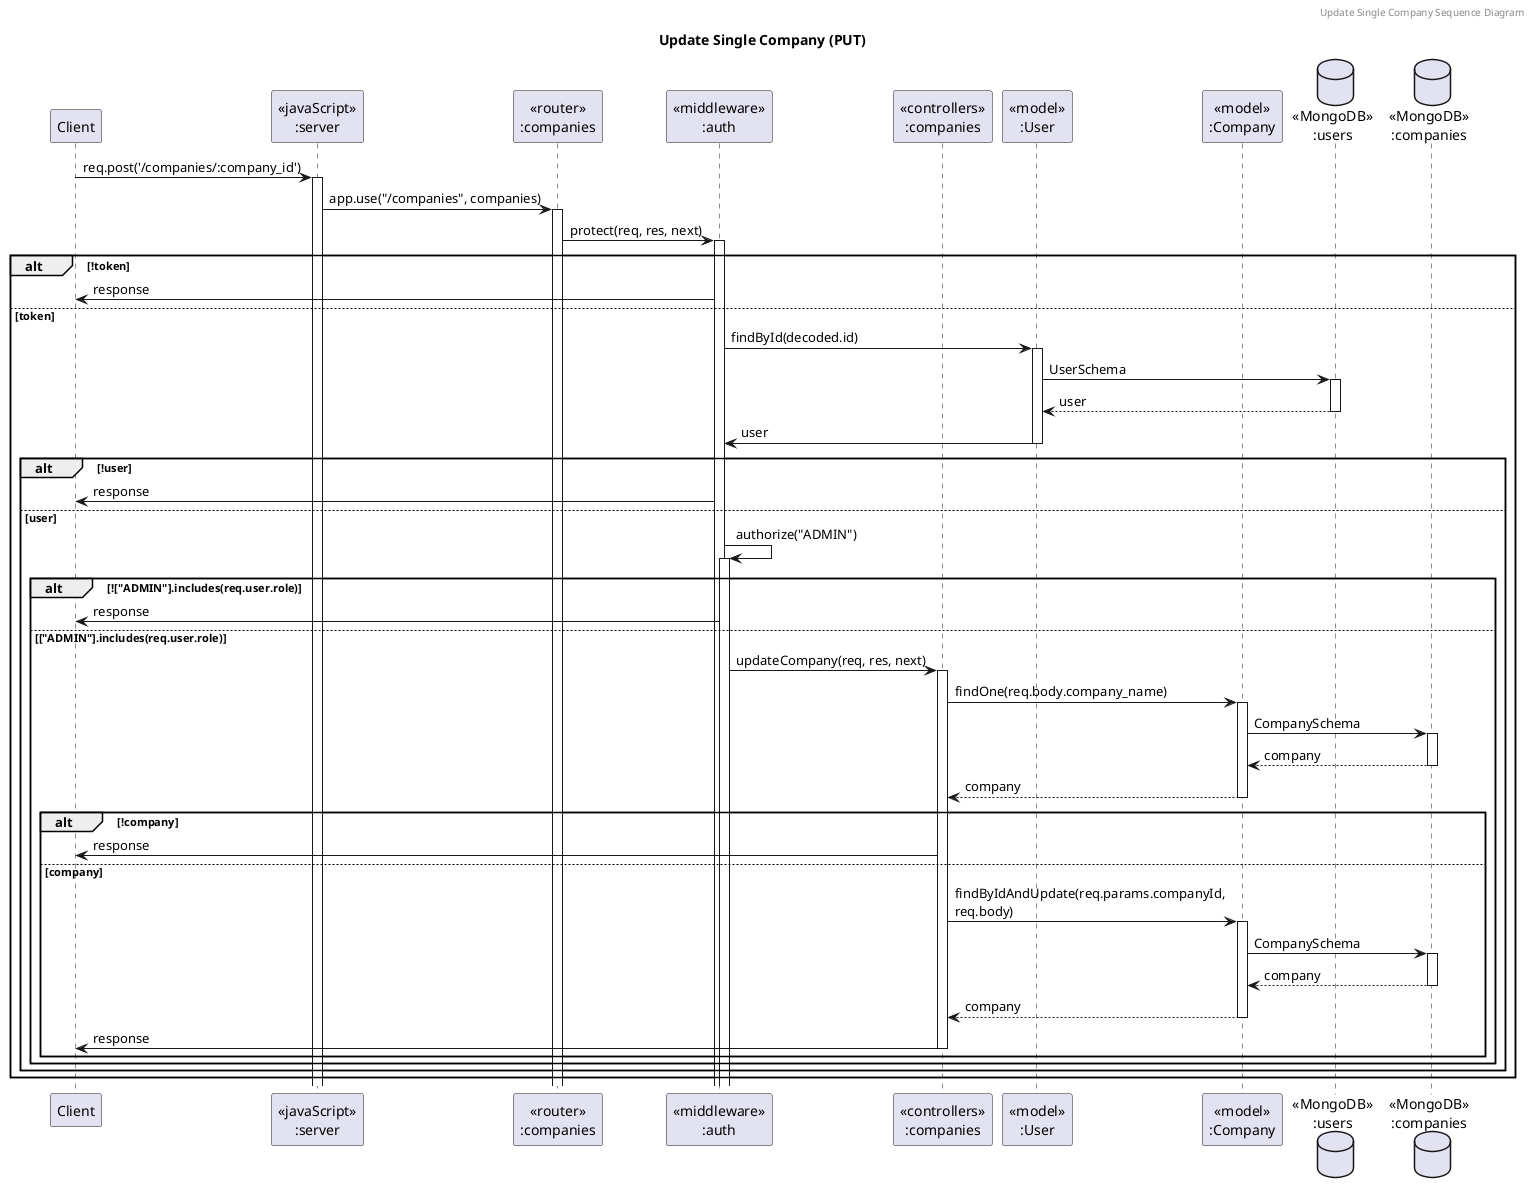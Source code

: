 @startuml Update Single Company (PUT)

header Update Single Company Sequence Diagram
title "Update Single Company (PUT)"

participant "Client" as client
participant "<<javaScript>>\n:server" as server
participant "<<router>>\n:companies" as routerCompanies
participant "<<middleware>>\n:auth" as authMiddleware
participant "<<controllers>>\n:companies" as controllersCompanies
participant "<<model>>\n:User" as modelUser
participant "<<model>>\n:Company" as modelCompanies
database "<<MongoDB>>\n:users" as UsersDatabase
database "<<MongoDB>>\n:companies" as CompaniesDatabase

client -> server ++:req.post('/companies/:company_id')
server -> routerCompanies ++:app.use("/companies", companies)
routerCompanies -> authMiddleware ++:protect(req, res, next)
alt !token 
    authMiddleware -> client :response
else token
    authMiddleware -> modelUser ++:findById(decoded.id)
    modelUser -> UsersDatabase ++: UserSchema
    UsersDatabase --> modelUser --: user
    modelUser -> authMiddleware --: user
    alt !user
        authMiddleware -> client :response
    else user
        authMiddleware -> authMiddleware ++:authorize("ADMIN")
        alt !["ADMIN"].includes(req.user.role)
            authMiddleware -> client :response
        else ["ADMIN"].includes(req.user.role)
            authMiddleware -> controllersCompanies ++:updateCompany(req, res, next)
            controllersCompanies -> modelCompanies ++:findOne(req.body.company_name)
            modelCompanies -> CompaniesDatabase ++: CompanySchema
            CompaniesDatabase --> modelCompanies --: company
            controllersCompanies <-- modelCompanies --: company
            alt !company
                controllersCompanies -> client : response
            else company
                controllersCompanies -> modelCompanies ++:findByIdAndUpdate(req.params.companyId,\nreq.body)
                modelCompanies -> CompaniesDatabase ++: CompanySchema
                CompaniesDatabase --> modelCompanies --: company
                controllersCompanies <-- modelCompanies --: company
                controllersCompanies -> client --: response
            end
        end
    end
end

@enduml